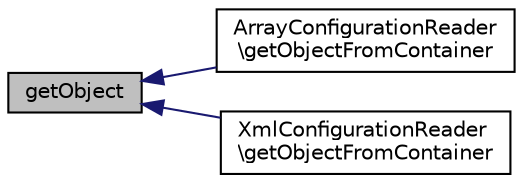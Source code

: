 digraph "getObject"
{
  edge [fontname="Helvetica",fontsize="10",labelfontname="Helvetica",labelfontsize="10"];
  node [fontname="Helvetica",fontsize="10",shape=record];
  rankdir="LR";
  Node1 [label="getObject",height=0.2,width=0.4,color="black", fillcolor="grey75", style="filled" fontcolor="black"];
  Node1 -> Node2 [dir="back",color="midnightblue",fontsize="10",style="solid",fontname="Helvetica"];
  Node2 [label="ArrayConfigurationReader\l\\getObjectFromContainer",height=0.2,width=0.4,color="black", fillcolor="white", style="filled",URL="$class_array_configuration_reader.html#af6fa42b05b84795a316a1ebf2a154d6d"];
  Node1 -> Node3 [dir="back",color="midnightblue",fontsize="10",style="solid",fontname="Helvetica"];
  Node3 [label="XmlConfigurationReader\l\\getObjectFromContainer",height=0.2,width=0.4,color="black", fillcolor="white", style="filled",URL="$class_xml_configuration_reader.html#af6fa42b05b84795a316a1ebf2a154d6d"];
}

